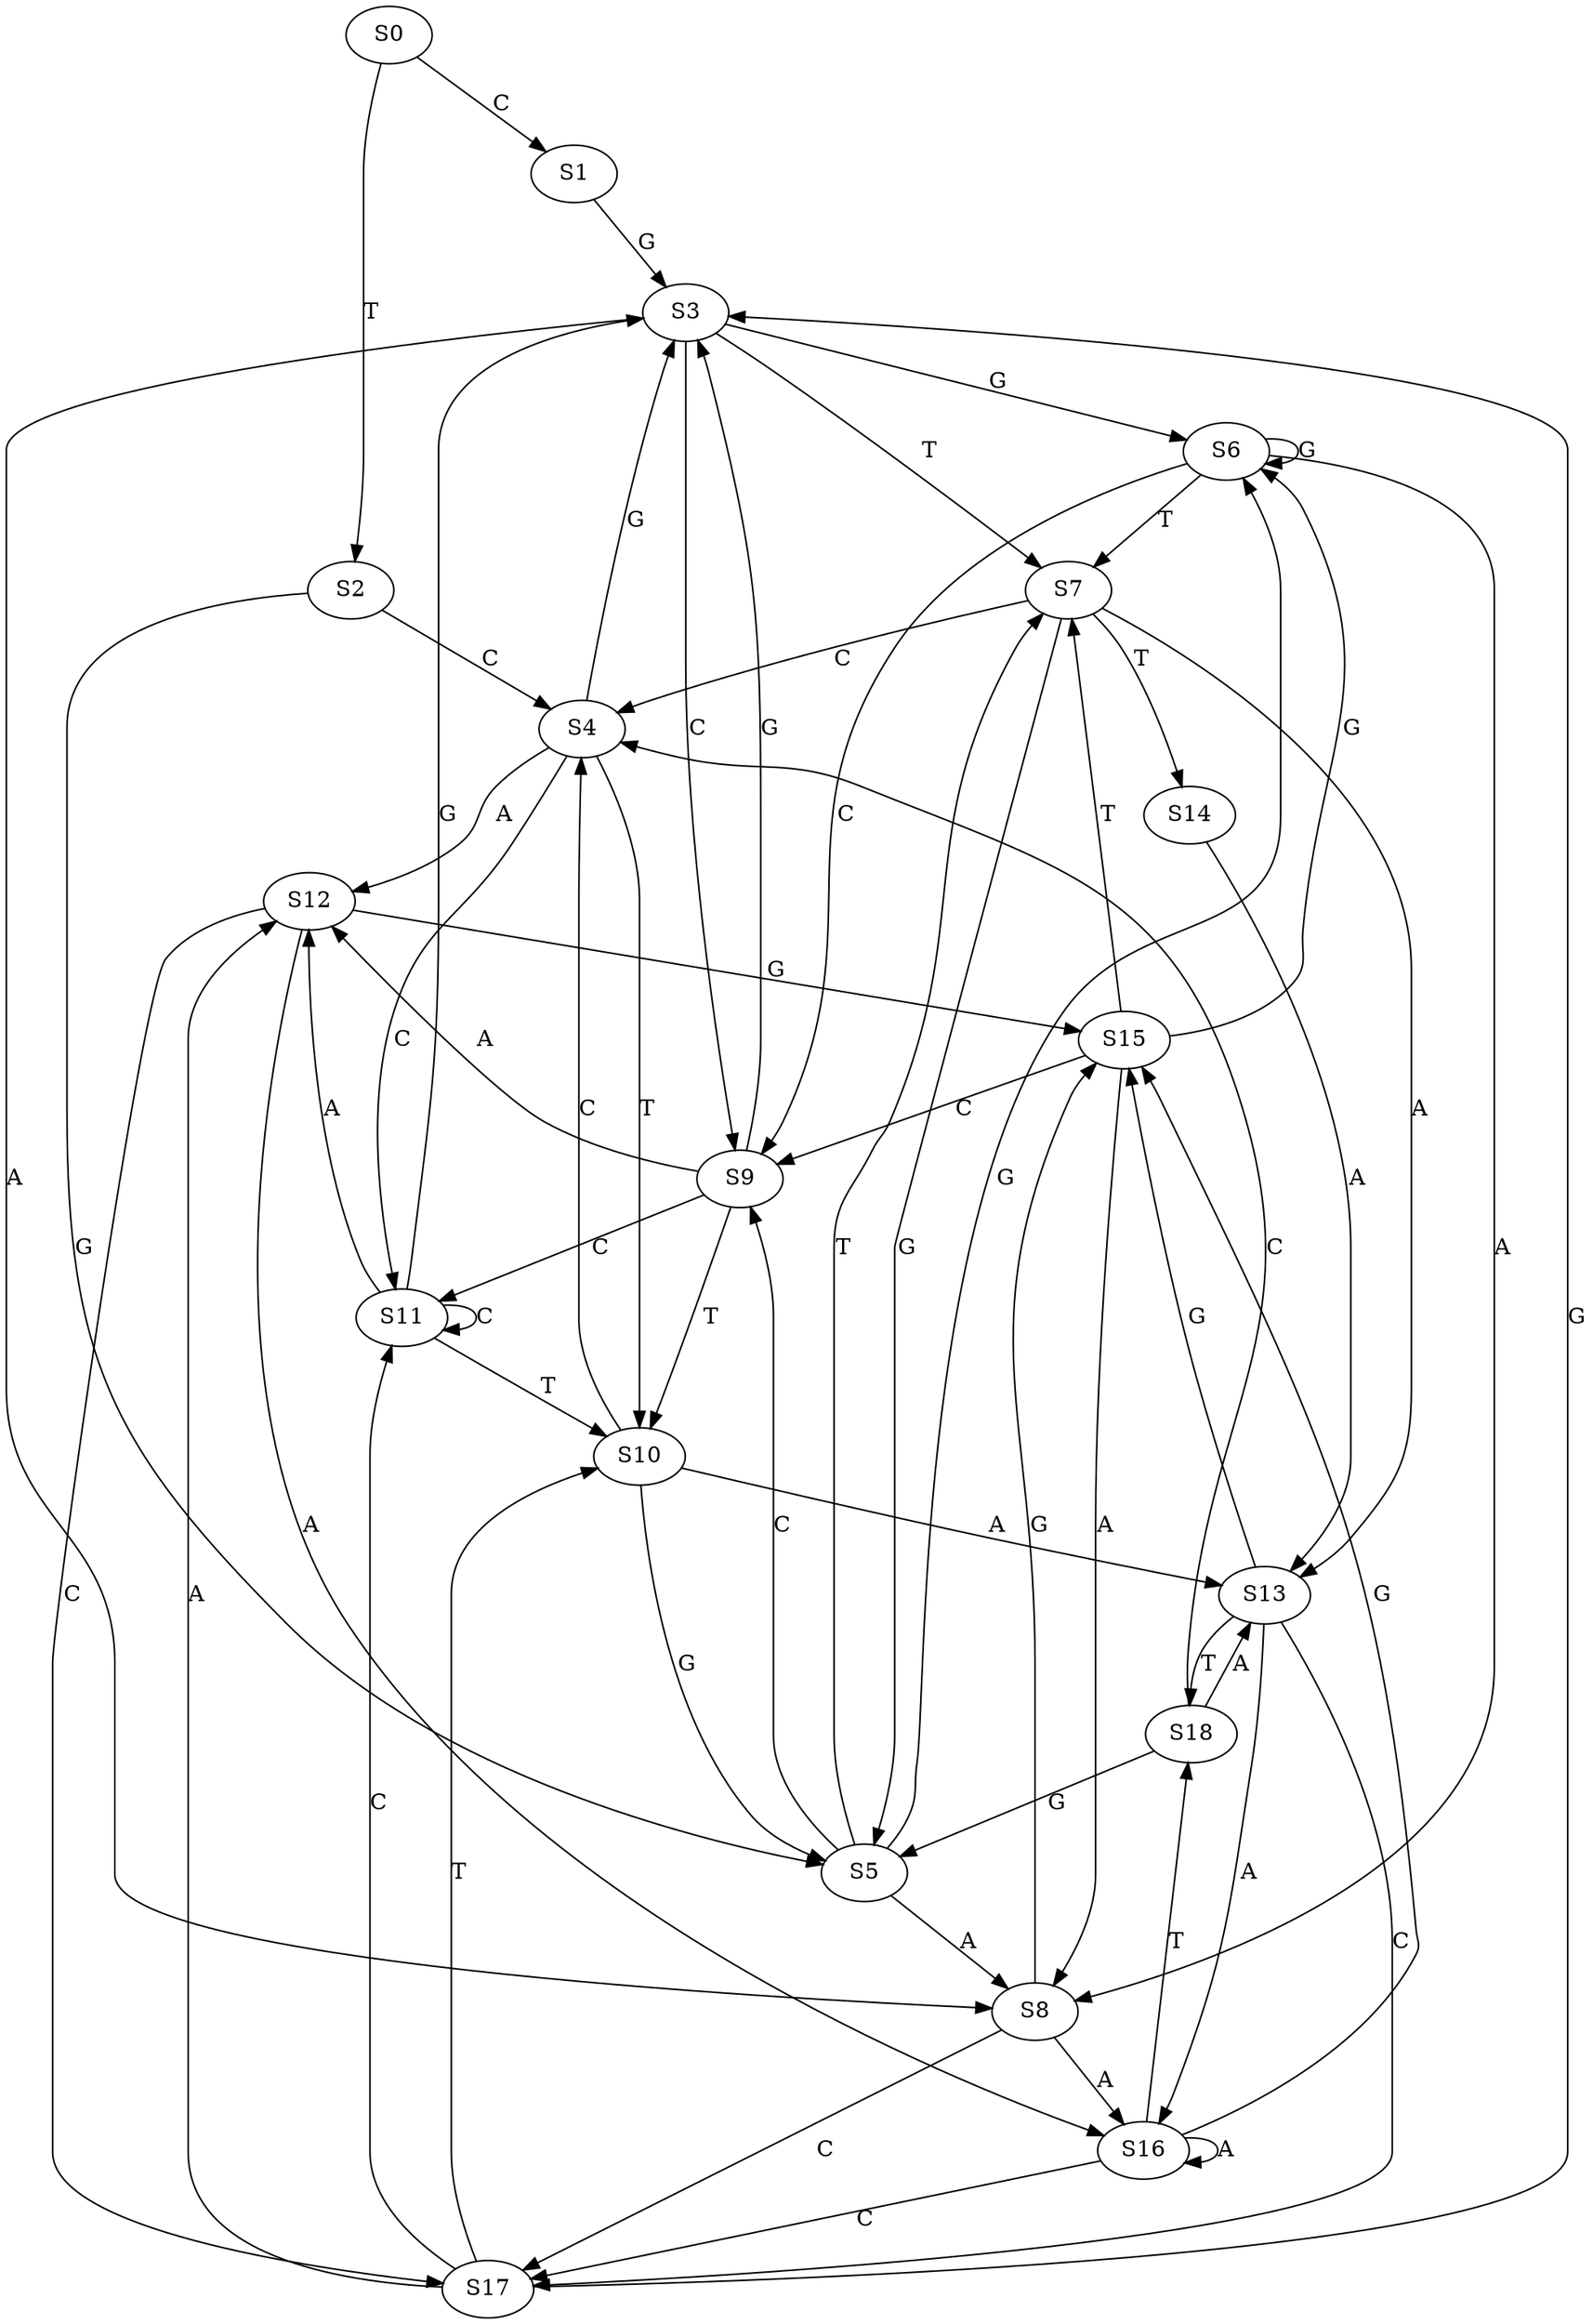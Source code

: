 strict digraph  {
	S0 -> S1 [ label = C ];
	S0 -> S2 [ label = T ];
	S1 -> S3 [ label = G ];
	S2 -> S4 [ label = C ];
	S2 -> S5 [ label = G ];
	S3 -> S6 [ label = G ];
	S3 -> S7 [ label = T ];
	S3 -> S8 [ label = A ];
	S3 -> S9 [ label = C ];
	S4 -> S10 [ label = T ];
	S4 -> S3 [ label = G ];
	S4 -> S11 [ label = C ];
	S4 -> S12 [ label = A ];
	S5 -> S8 [ label = A ];
	S5 -> S7 [ label = T ];
	S5 -> S9 [ label = C ];
	S5 -> S6 [ label = G ];
	S6 -> S8 [ label = A ];
	S6 -> S7 [ label = T ];
	S6 -> S6 [ label = G ];
	S6 -> S9 [ label = C ];
	S7 -> S13 [ label = A ];
	S7 -> S4 [ label = C ];
	S7 -> S5 [ label = G ];
	S7 -> S14 [ label = T ];
	S8 -> S15 [ label = G ];
	S8 -> S16 [ label = A ];
	S8 -> S17 [ label = C ];
	S9 -> S11 [ label = C ];
	S9 -> S10 [ label = T ];
	S9 -> S3 [ label = G ];
	S9 -> S12 [ label = A ];
	S10 -> S5 [ label = G ];
	S10 -> S4 [ label = C ];
	S10 -> S13 [ label = A ];
	S11 -> S3 [ label = G ];
	S11 -> S11 [ label = C ];
	S11 -> S12 [ label = A ];
	S11 -> S10 [ label = T ];
	S12 -> S15 [ label = G ];
	S12 -> S17 [ label = C ];
	S12 -> S16 [ label = A ];
	S13 -> S15 [ label = G ];
	S13 -> S18 [ label = T ];
	S13 -> S16 [ label = A ];
	S13 -> S17 [ label = C ];
	S14 -> S13 [ label = A ];
	S15 -> S7 [ label = T ];
	S15 -> S6 [ label = G ];
	S15 -> S8 [ label = A ];
	S15 -> S9 [ label = C ];
	S16 -> S18 [ label = T ];
	S16 -> S17 [ label = C ];
	S16 -> S15 [ label = G ];
	S16 -> S16 [ label = A ];
	S17 -> S12 [ label = A ];
	S17 -> S10 [ label = T ];
	S17 -> S11 [ label = C ];
	S17 -> S3 [ label = G ];
	S18 -> S13 [ label = A ];
	S18 -> S4 [ label = C ];
	S18 -> S5 [ label = G ];
}
